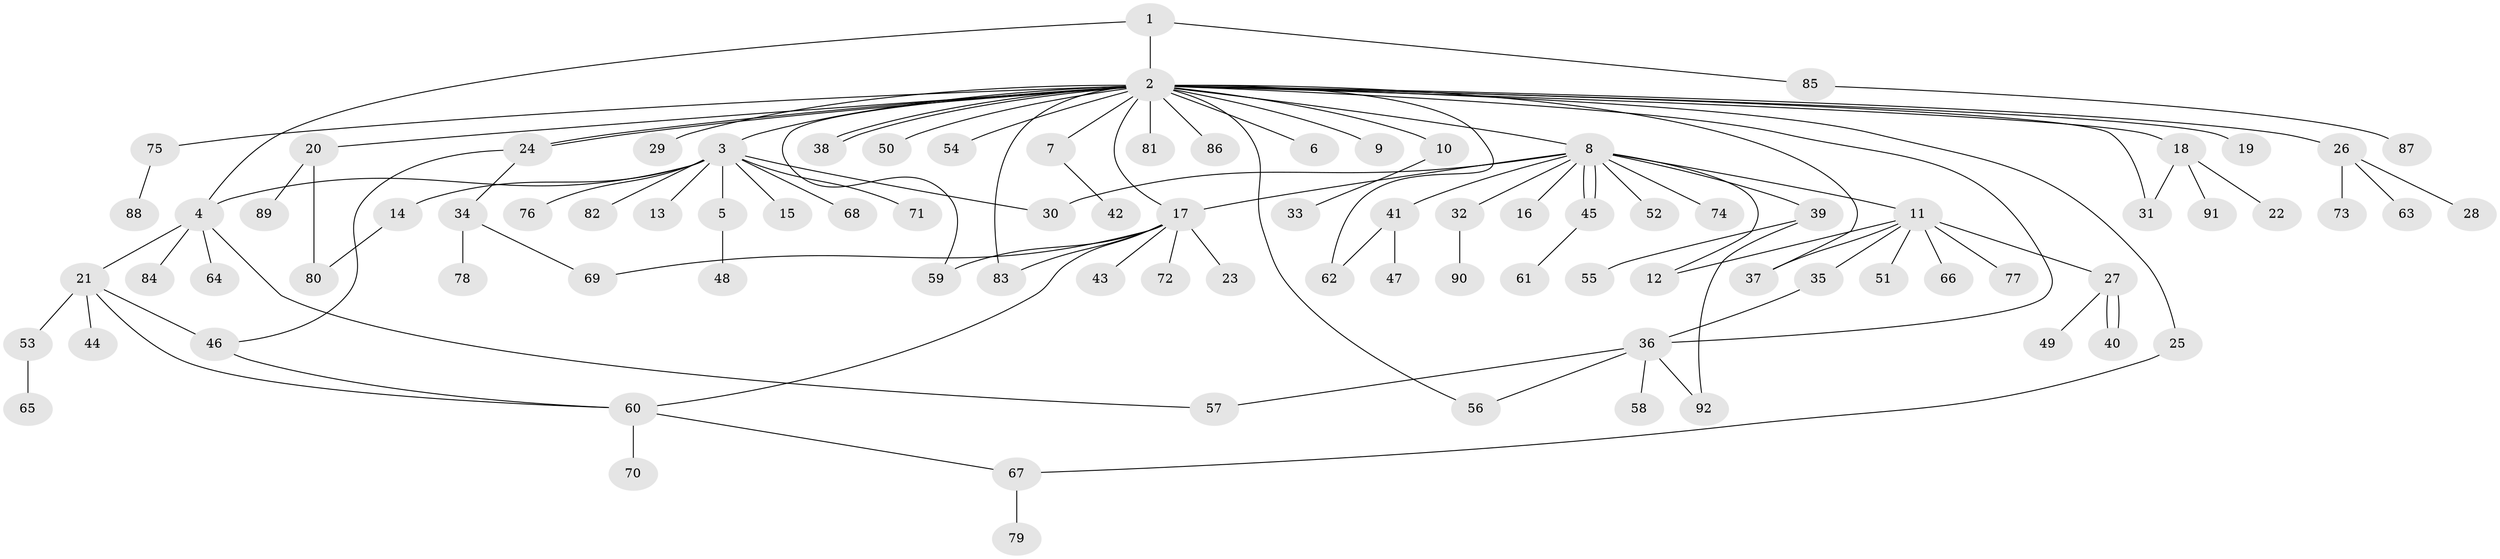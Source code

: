 // coarse degree distribution, {1: 0.5517241379310345, 7: 0.034482758620689655, 2: 0.1724137931034483, 4: 0.13793103448275862, 3: 0.034482758620689655, 20: 0.034482758620689655, 8: 0.034482758620689655}
// Generated by graph-tools (version 1.1) at 2025/36/03/04/25 23:36:53]
// undirected, 92 vertices, 114 edges
graph export_dot {
  node [color=gray90,style=filled];
  1;
  2;
  3;
  4;
  5;
  6;
  7;
  8;
  9;
  10;
  11;
  12;
  13;
  14;
  15;
  16;
  17;
  18;
  19;
  20;
  21;
  22;
  23;
  24;
  25;
  26;
  27;
  28;
  29;
  30;
  31;
  32;
  33;
  34;
  35;
  36;
  37;
  38;
  39;
  40;
  41;
  42;
  43;
  44;
  45;
  46;
  47;
  48;
  49;
  50;
  51;
  52;
  53;
  54;
  55;
  56;
  57;
  58;
  59;
  60;
  61;
  62;
  63;
  64;
  65;
  66;
  67;
  68;
  69;
  70;
  71;
  72;
  73;
  74;
  75;
  76;
  77;
  78;
  79;
  80;
  81;
  82;
  83;
  84;
  85;
  86;
  87;
  88;
  89;
  90;
  91;
  92;
  1 -- 2;
  1 -- 4;
  1 -- 85;
  2 -- 3;
  2 -- 6;
  2 -- 7;
  2 -- 8;
  2 -- 9;
  2 -- 10;
  2 -- 17;
  2 -- 18;
  2 -- 19;
  2 -- 20;
  2 -- 24;
  2 -- 24;
  2 -- 25;
  2 -- 26;
  2 -- 29;
  2 -- 31;
  2 -- 36;
  2 -- 37;
  2 -- 38;
  2 -- 38;
  2 -- 50;
  2 -- 54;
  2 -- 56;
  2 -- 59;
  2 -- 62;
  2 -- 75;
  2 -- 81;
  2 -- 83;
  2 -- 86;
  3 -- 4;
  3 -- 5;
  3 -- 13;
  3 -- 14;
  3 -- 15;
  3 -- 30;
  3 -- 68;
  3 -- 71;
  3 -- 76;
  3 -- 82;
  4 -- 21;
  4 -- 57;
  4 -- 64;
  4 -- 84;
  5 -- 48;
  7 -- 42;
  8 -- 11;
  8 -- 12;
  8 -- 16;
  8 -- 17;
  8 -- 30;
  8 -- 32;
  8 -- 39;
  8 -- 41;
  8 -- 45;
  8 -- 45;
  8 -- 52;
  8 -- 74;
  10 -- 33;
  11 -- 12;
  11 -- 27;
  11 -- 35;
  11 -- 37;
  11 -- 51;
  11 -- 66;
  11 -- 77;
  14 -- 80;
  17 -- 23;
  17 -- 43;
  17 -- 59;
  17 -- 60;
  17 -- 69;
  17 -- 72;
  17 -- 83;
  18 -- 22;
  18 -- 31;
  18 -- 91;
  20 -- 80;
  20 -- 89;
  21 -- 44;
  21 -- 46;
  21 -- 53;
  21 -- 60;
  24 -- 34;
  24 -- 46;
  25 -- 67;
  26 -- 28;
  26 -- 63;
  26 -- 73;
  27 -- 40;
  27 -- 40;
  27 -- 49;
  32 -- 90;
  34 -- 69;
  34 -- 78;
  35 -- 36;
  36 -- 56;
  36 -- 57;
  36 -- 58;
  36 -- 92;
  39 -- 55;
  39 -- 92;
  41 -- 47;
  41 -- 62;
  45 -- 61;
  46 -- 60;
  53 -- 65;
  60 -- 67;
  60 -- 70;
  67 -- 79;
  75 -- 88;
  85 -- 87;
}
